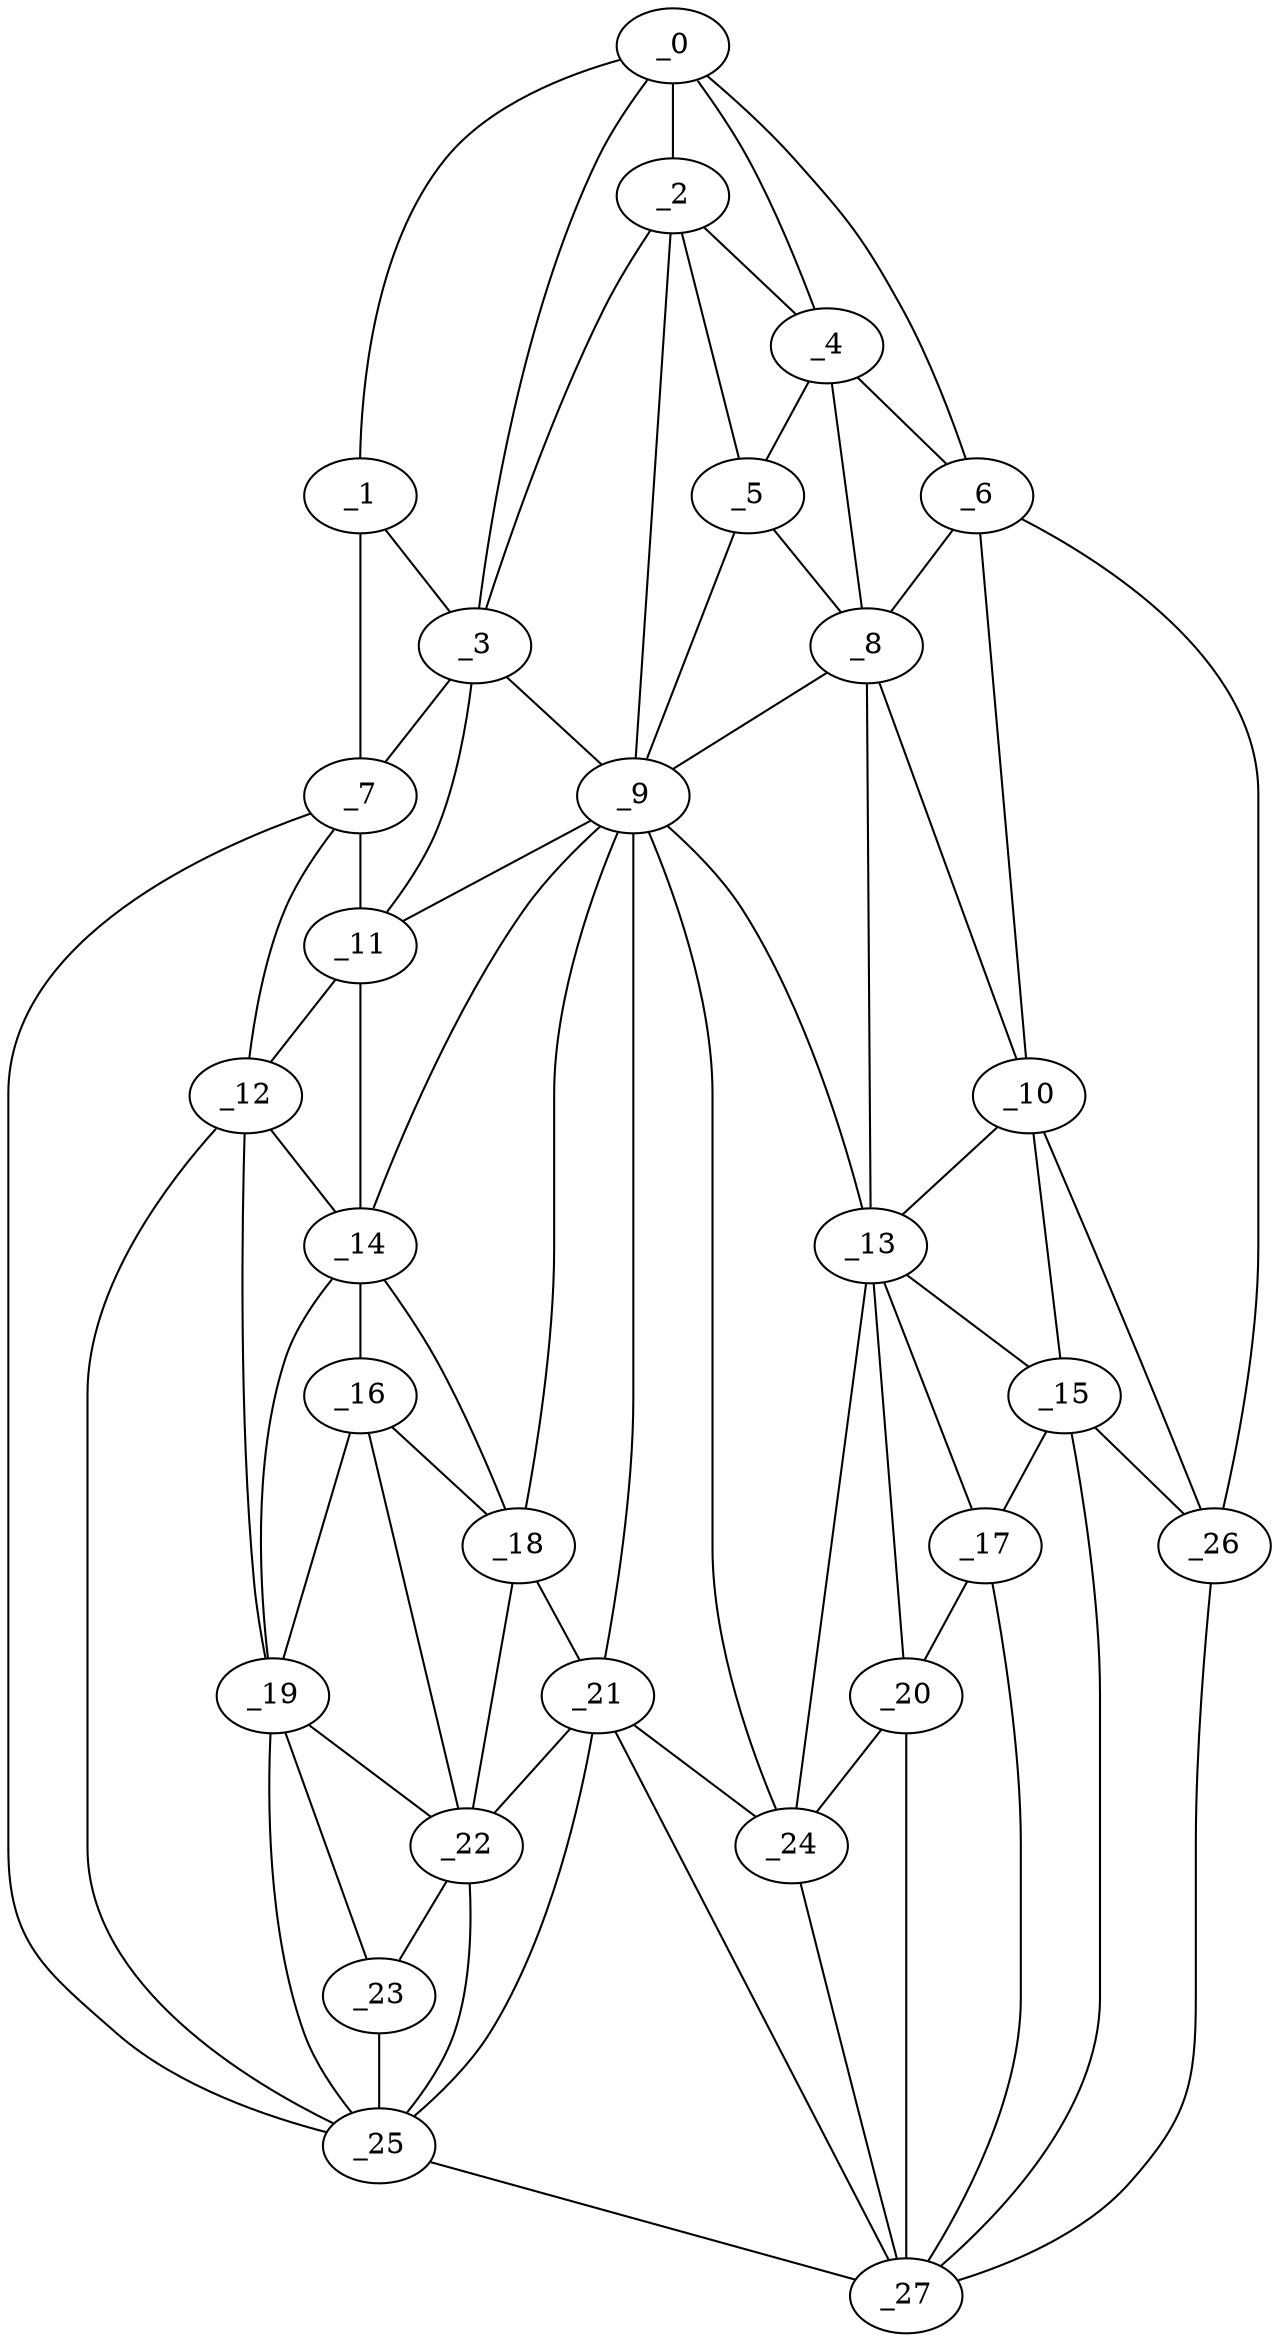 graph "obj59__120.gxl" {
	_0	 [x=23,
		y=12];
	_1	 [x=45,
		y=115];
	_0 -- _1	 [valence=1];
	_2	 [x=49,
		y=50];
	_0 -- _2	 [valence=2];
	_3	 [x=50,
		y=102];
	_0 -- _3	 [valence=2];
	_4	 [x=52,
		y=43];
	_0 -- _4	 [valence=2];
	_6	 [x=66,
		y=3];
	_0 -- _6	 [valence=1];
	_1 -- _3	 [valence=2];
	_7	 [x=78,
		y=116];
	_1 -- _7	 [valence=1];
	_2 -- _3	 [valence=1];
	_2 -- _4	 [valence=1];
	_5	 [x=52,
		y=46];
	_2 -- _5	 [valence=1];
	_9	 [x=83,
		y=58];
	_2 -- _9	 [valence=2];
	_3 -- _7	 [valence=1];
	_3 -- _9	 [valence=2];
	_11	 [x=85,
		y=95];
	_3 -- _11	 [valence=2];
	_4 -- _5	 [valence=2];
	_4 -- _6	 [valence=2];
	_8	 [x=79,
		y=37];
	_4 -- _8	 [valence=2];
	_5 -- _8	 [valence=2];
	_5 -- _9	 [valence=1];
	_6 -- _8	 [valence=2];
	_10	 [x=85,
		y=38];
	_6 -- _10	 [valence=2];
	_26	 [x=111,
		y=16];
	_6 -- _26	 [valence=1];
	_7 -- _11	 [valence=2];
	_12	 [x=88,
		y=106];
	_7 -- _12	 [valence=1];
	_25	 [x=109,
		y=104];
	_7 -- _25	 [valence=1];
	_8 -- _9	 [valence=2];
	_8 -- _10	 [valence=2];
	_13	 [x=90,
		y=48];
	_8 -- _13	 [valence=2];
	_9 -- _11	 [valence=2];
	_9 -- _13	 [valence=2];
	_14	 [x=90,
		y=94];
	_9 -- _14	 [valence=2];
	_18	 [x=103,
		y=74];
	_9 -- _18	 [valence=2];
	_21	 [x=108,
		y=70];
	_9 -- _21	 [valence=2];
	_24	 [x=109,
		y=53];
	_9 -- _24	 [valence=1];
	_10 -- _13	 [valence=1];
	_15	 [x=94,
		y=38];
	_10 -- _15	 [valence=2];
	_10 -- _26	 [valence=2];
	_11 -- _12	 [valence=1];
	_11 -- _14	 [valence=2];
	_12 -- _14	 [valence=2];
	_19	 [x=103,
		y=102];
	_12 -- _19	 [valence=1];
	_12 -- _25	 [valence=2];
	_13 -- _15	 [valence=2];
	_17	 [x=101,
		y=45];
	_13 -- _17	 [valence=1];
	_20	 [x=104,
		y=47];
	_13 -- _20	 [valence=1];
	_13 -- _24	 [valence=2];
	_16	 [x=98,
		y=92];
	_14 -- _16	 [valence=2];
	_14 -- _18	 [valence=2];
	_14 -- _19	 [valence=2];
	_15 -- _17	 [valence=2];
	_15 -- _26	 [valence=2];
	_27	 [x=112,
		y=30];
	_15 -- _27	 [valence=1];
	_16 -- _18	 [valence=2];
	_16 -- _19	 [valence=2];
	_22	 [x=108,
		y=92];
	_16 -- _22	 [valence=2];
	_17 -- _20	 [valence=1];
	_17 -- _27	 [valence=2];
	_18 -- _21	 [valence=1];
	_18 -- _22	 [valence=2];
	_19 -- _22	 [valence=1];
	_23	 [x=108,
		y=100];
	_19 -- _23	 [valence=2];
	_19 -- _25	 [valence=2];
	_20 -- _24	 [valence=2];
	_20 -- _27	 [valence=2];
	_21 -- _22	 [valence=2];
	_21 -- _24	 [valence=2];
	_21 -- _25	 [valence=2];
	_21 -- _27	 [valence=1];
	_22 -- _23	 [valence=2];
	_22 -- _25	 [valence=1];
	_23 -- _25	 [valence=1];
	_24 -- _27	 [valence=2];
	_25 -- _27	 [valence=1];
	_26 -- _27	 [valence=1];
}
